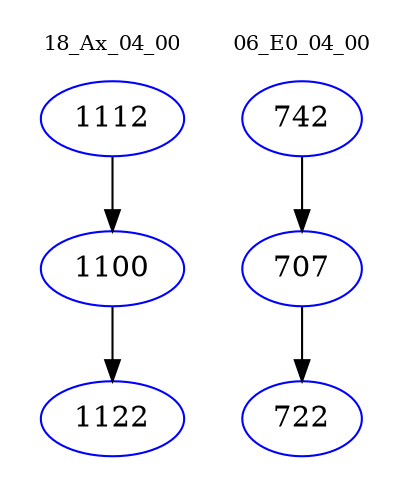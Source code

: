 digraph{
subgraph cluster_0 {
color = white
label = "18_Ax_04_00";
fontsize=10;
T0_1112 [label="1112", color="blue"]
T0_1112 -> T0_1100 [color="black"]
T0_1100 [label="1100", color="blue"]
T0_1100 -> T0_1122 [color="black"]
T0_1122 [label="1122", color="blue"]
}
subgraph cluster_1 {
color = white
label = "06_E0_04_00";
fontsize=10;
T1_742 [label="742", color="blue"]
T1_742 -> T1_707 [color="black"]
T1_707 [label="707", color="blue"]
T1_707 -> T1_722 [color="black"]
T1_722 [label="722", color="blue"]
}
}
